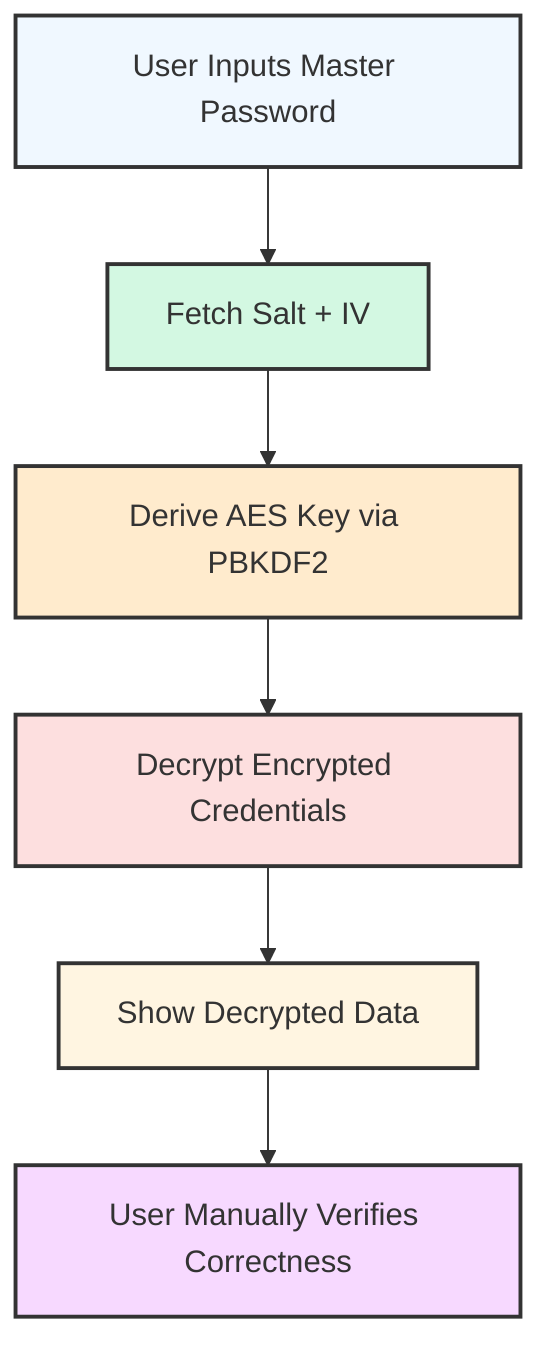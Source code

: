 flowchart TD
    A[User Inputs Master Password] --> B[Fetch Salt + IV]
    B --> C[Derive AES Key via PBKDF2]
    C --> D[Decrypt Encrypted Credentials]
    D --> E[Show Decrypted Data]
    E --> F[User Manually Verifies Correctness]
    
    style A fill:#f0f8ff,stroke:#333,stroke-width:2px
    style B fill:#d3f8e2,stroke:#333,stroke-width:2px
    style C fill:#ffebcd,stroke:#333,stroke-width:2px
    style D fill:#fddfdf,stroke:#333,stroke-width:2px
    style E fill:#fff5e1,stroke:#333,stroke-width:2px
    style F fill:#f7d9ff,stroke:#333,stroke-width:2px